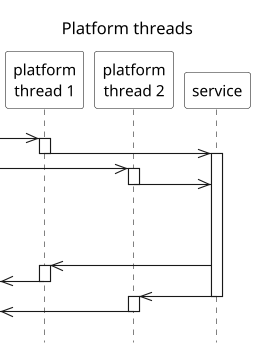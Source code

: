 @startuml

title Platform threads

scale 1.1
hide footbox
skinparam monochrome true
skinparam defaultFontName Source Sans Pro
skinparam titleFontSize 15
skinparam titleFontStyle normal
skinparam sequenceMessageAlign left
skinparam participantBackgroundColor #white
skinparam noteBackgroundColor #white
skinparam sequenceGroupBackgroundColor #white

participant "platform\nthread 1" as PlatformThread1
participant "platform\nthread 2" as PlatformThread2
participant "service" as Service

||10||

->> PlatformThread1
activate PlatformThread1
PlatformThread1->>Service
deactivate PlatformThread1
activate Service

->> PlatformThread2
activate PlatformThread2
PlatformThread2->>Service
deactivate PlatformThread2
'activate Service

||60||

Service->>PlatformThread1
'deactivate Service
activate PlatformThread1
<<- PlatformThread1
deactivate PlatformThread1

Service->>PlatformThread2
deactivate Service
activate PlatformThread2

<<- PlatformThread2
deactivate PlatformThread2

||10||

@enduml
